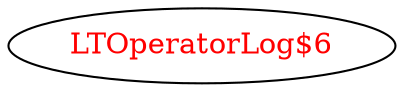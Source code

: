 digraph dependencyGraph {
 concentrate=true;
 ranksep="2.0";
 rankdir="LR"; 
 splines="ortho";
"LTOperatorLog$6" [fontcolor="red"];
}